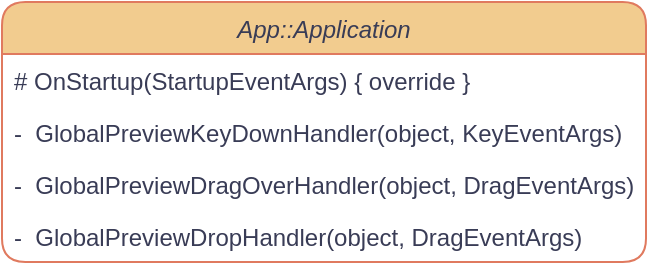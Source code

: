 <mxfile version="24.7.17">
  <diagram id="C5RBs43oDa-KdzZeNtuy" name="Page-1">
    <mxGraphModel dx="797" dy="491" grid="0" gridSize="10" guides="1" tooltips="1" connect="1" arrows="1" fold="1" page="1" pageScale="1" pageWidth="827" pageHeight="1169" background="#ffffff" math="0" shadow="0">
      <root>
        <mxCell id="WIyWlLk6GJQsqaUBKTNV-0" />
        <mxCell id="WIyWlLk6GJQsqaUBKTNV-1" parent="WIyWlLk6GJQsqaUBKTNV-0" />
        <mxCell id="TDE-MPFVUsmgOI3h4uzn-40" value="App::Application" style="swimlane;fontStyle=2;align=center;verticalAlign=top;childLayout=stackLayout;horizontal=1;startSize=26;horizontalStack=0;resizeParent=1;resizeLast=0;collapsible=1;marginBottom=0;rounded=1;shadow=0;strokeWidth=1;labelBackgroundColor=none;fillColor=#F2CC8F;strokeColor=#E07A5F;fontColor=#393C56;" vertex="1" parent="WIyWlLk6GJQsqaUBKTNV-1">
          <mxGeometry x="15" y="16" width="322" height="130" as="geometry">
            <mxRectangle x="220" y="120" width="160" height="26" as="alternateBounds" />
          </mxGeometry>
        </mxCell>
        <mxCell id="TDE-MPFVUsmgOI3h4uzn-41" value="# OnStartup(StartupEventArgs) { override }" style="text;align=left;verticalAlign=top;spacingLeft=4;spacingRight=4;overflow=hidden;rotatable=0;points=[[0,0.5],[1,0.5]];portConstraint=eastwest;labelBackgroundColor=none;fontColor=#393C56;rounded=1;" vertex="1" parent="TDE-MPFVUsmgOI3h4uzn-40">
          <mxGeometry y="26" width="322" height="26" as="geometry" />
        </mxCell>
        <mxCell id="TDE-MPFVUsmgOI3h4uzn-42" value="-  GlobalPreviewKeyDownHandler(object, KeyEventArgs)" style="text;align=left;verticalAlign=top;spacingLeft=4;spacingRight=4;overflow=hidden;rotatable=0;points=[[0,0.5],[1,0.5]];portConstraint=eastwest;labelBackgroundColor=none;fontColor=#393C56;rounded=1;" vertex="1" parent="TDE-MPFVUsmgOI3h4uzn-40">
          <mxGeometry y="52" width="322" height="26" as="geometry" />
        </mxCell>
        <mxCell id="TDE-MPFVUsmgOI3h4uzn-43" value="-  GlobalPreviewDragOverHandler(object, DragEventArgs)" style="text;align=left;verticalAlign=top;spacingLeft=4;spacingRight=4;overflow=hidden;rotatable=0;points=[[0,0.5],[1,0.5]];portConstraint=eastwest;labelBackgroundColor=none;fontColor=#393C56;rounded=1;" vertex="1" parent="TDE-MPFVUsmgOI3h4uzn-40">
          <mxGeometry y="78" width="322" height="26" as="geometry" />
        </mxCell>
        <mxCell id="TDE-MPFVUsmgOI3h4uzn-55" value="-  GlobalPreviewDropHandler(object, DragEventArgs)" style="text;align=left;verticalAlign=top;spacingLeft=4;spacingRight=4;overflow=hidden;rotatable=0;points=[[0,0.5],[1,0.5]];portConstraint=eastwest;labelBackgroundColor=none;fontColor=#393C56;rounded=1;" vertex="1" parent="TDE-MPFVUsmgOI3h4uzn-40">
          <mxGeometry y="104" width="322" height="26" as="geometry" />
        </mxCell>
      </root>
    </mxGraphModel>
  </diagram>
</mxfile>

